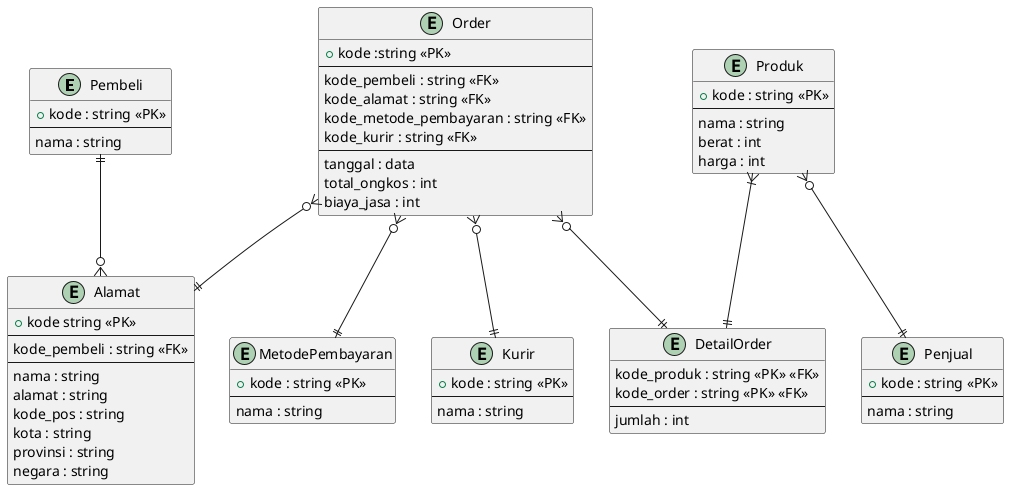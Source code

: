 @startuml

entity Pembeli {
    + kode : string <<PK>>
    --
    nama : string
}
entity Alamat {
    + kode string <<PK>>
    --
    kode_pembeli : string <<FK>>
    --
    nama : string
    alamat : string
    kode_pos : string
    kota : string
    provinsi : string
    negara : string
}
entity Order {
    + kode :string <<PK>>
    --
    kode_pembeli : string <<FK>>
    kode_alamat : string <<FK>>
    kode_metode_pembayaran : string <<FK>>
    kode_kurir : string <<FK>>
    --
    tanggal : data 
    total_ongkos : int
    biaya_jasa : int
}
entity MetodePembayaran {
    + kode : string <<PK>>
    --
    nama : string
}
entity Kurir {
    + kode : string <<PK>>
    --
    nama : string
}
entity DetailOrder {
    kode_produk : string <<PK>> <<FK>>
    kode_order : string <<PK>> <<FK>>
    --
    jumlah : int
}
entity Produk {
    + kode : string <<PK>>
    --
    nama : string
    berat : int
    harga : int
}
entity Penjual {
    + kode : string <<PK>>
    --
    nama : string
}

Pembeli ||--o{ Alamat 
Order }o--|| Alamat
Order }o--|| MetodePembayaran
Order }o--|| Kurir
Order }o--|| DetailOrder
Produk }|--|| DetailOrder
Produk }o--|| Penjual

@enduml